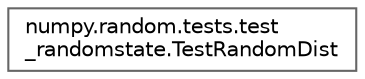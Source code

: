 digraph "Graphical Class Hierarchy"
{
 // LATEX_PDF_SIZE
  bgcolor="transparent";
  edge [fontname=Helvetica,fontsize=10,labelfontname=Helvetica,labelfontsize=10];
  node [fontname=Helvetica,fontsize=10,shape=box,height=0.2,width=0.4];
  rankdir="LR";
  Node0 [id="Node000000",label="numpy.random.tests.test\l_randomstate.TestRandomDist",height=0.2,width=0.4,color="grey40", fillcolor="white", style="filled",URL="$d5/da0/classnumpy_1_1random_1_1tests_1_1test__randomstate_1_1TestRandomDist.html",tooltip=" "];
}
